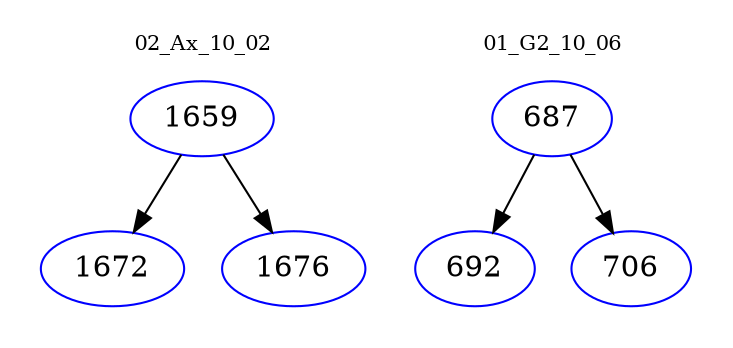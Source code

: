 digraph{
subgraph cluster_0 {
color = white
label = "02_Ax_10_02";
fontsize=10;
T0_1659 [label="1659", color="blue"]
T0_1659 -> T0_1672 [color="black"]
T0_1672 [label="1672", color="blue"]
T0_1659 -> T0_1676 [color="black"]
T0_1676 [label="1676", color="blue"]
}
subgraph cluster_1 {
color = white
label = "01_G2_10_06";
fontsize=10;
T1_687 [label="687", color="blue"]
T1_687 -> T1_692 [color="black"]
T1_692 [label="692", color="blue"]
T1_687 -> T1_706 [color="black"]
T1_706 [label="706", color="blue"]
}
}
